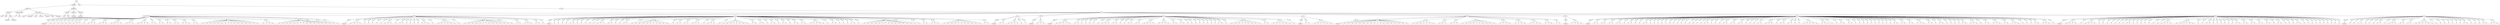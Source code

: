 digraph Tree {
	"t0" [label = "TEI"];
	"t1" [label = "teiHeader"];
	"t2" [label = "fileDesc"];
	"t3" [label = "titleStmt"];
	"t4" [label = "title"];
	"t5" [label = "title"];
	"t6" [label = "author"];
	"t7" [label = "surname"];
	"t8" [label = "forename"];
	"t9" [label = "publicationStmt"];
	"t10" [label = "p"];
	"t11" [label = "idno"];
	"t12" [label = "sourceDesc"];
	"t13" [label = "genre"];
	"t14" [label = "inspiration"];
	"t15" [label = "type"];
	"t16" [label = "structure"];
	"t17" [label = "periode"];
	"t18" [label = "taille"];
	"t19" [label = "permalien"];
	"t20" [label = "profileDesc"];
	"t21" [label = "creation"];
	"t22" [label = "date"];
	"t23" [label = "date"];
	"t24" [label = "langUsage"];
	"t25" [label = "language"];
	"t26" [label = "textClass"];
	"t27" [label = "keywords"];
	"t28" [label = "term"];
	"t29" [label = "text"];
	"t30" [label = "body"];
	"t31" [label = "div1"];
	"t32" [label = "head"];
	"t33" [label = "div2"];
	"t34" [label = "head"];
	"t35" [label = "listPerson"];
	"t36" [label = "sp"];
	"t37" [label = "l"];
	"t38" [label = "sp"];
	"t39" [label = "l"];
	"t40" [label = "sp"];
	"t41" [label = "l"];
	"t42" [label = "sp"];
	"t43" [label = "l"];
	"t44" [label = "sp"];
	"t45" [label = "l"];
	"t46" [label = "sp"];
	"t47" [label = "l"];
	"t48" [label = "sp"];
	"t49" [label = "l"];
	"t50" [label = "l"];
	"t51" [label = "l"];
	"t52" [label = "sp"];
	"t53" [label = "l"];
	"t54" [label = "sp"];
	"t55" [label = "l"];
	"t56" [label = "l"];
	"t57" [label = "l"];
	"t58" [label = "sp"];
	"t59" [label = "l"];
	"t60" [label = "l"];
	"t61" [label = "l"];
	"t62" [label = "sp"];
	"t63" [label = "l"];
	"t64" [label = "l"];
	"t65" [label = "l"];
	"t66" [label = "l"];
	"t67" [label = "sp"];
	"t68" [label = "l"];
	"t69" [label = "l"];
	"t70" [label = "l"];
	"t71" [label = "sp"];
	"t72" [label = "l"];
	"t73" [label = "l"];
	"t74" [label = "l"];
	"t75" [label = "l"];
	"t76" [label = "sp"];
	"t77" [label = "l"];
	"t78" [label = "l"];
	"t79" [label = "sp"];
	"t80" [label = "l"];
	"t81" [label = "l"];
	"t82" [label = "sp"];
	"t83" [label = "l"];
	"t84" [label = "l"];
	"t85" [label = "sp"];
	"t86" [label = "l"];
	"t87" [label = "l"];
	"t88" [label = "sp"];
	"t89" [label = "l"];
	"t90" [label = "l"];
	"t91" [label = "l"];
	"t92" [label = "sp"];
	"t93" [label = "l"];
	"t94" [label = "l"];
	"t95" [label = "sp"];
	"t96" [label = "l"];
	"t97" [label = "l"];
	"t98" [label = "l"];
	"t99" [label = "l"];
	"t100" [label = "l"];
	"t101" [label = "l"];
	"t102" [label = "l"];
	"t103" [label = "l"];
	"t104" [label = "l"];
	"t105" [label = "l"];
	"t106" [label = "l"];
	"t107" [label = "l"];
	"t108" [label = "l"];
	"t109" [label = "l"];
	"t110" [label = "l"];
	"t111" [label = "l"];
	"t112" [label = "sp"];
	"t113" [label = "l"];
	"t114" [label = "l"];
	"t115" [label = "l"];
	"t116" [label = "l"];
	"t117" [label = "sp"];
	"t118" [label = "l"];
	"t119" [label = "l"];
	"t120" [label = "l"];
	"t121" [label = "l"];
	"t122" [label = "l"];
	"t123" [label = "l"];
	"t124" [label = "l"];
	"t125" [label = "l"];
	"t126" [label = "l"];
	"t127" [label = "l"];
	"t128" [label = "l"];
	"t129" [label = "l"];
	"t130" [label = "l"];
	"t131" [label = "l"];
	"t132" [label = "sp"];
	"t133" [label = "l"];
	"t134" [label = "sp"];
	"t135" [label = "l"];
	"t136" [label = "sp"];
	"t137" [label = "l"];
	"t138" [label = "div2"];
	"t139" [label = "head"];
	"t140" [label = "listPerson"];
	"t141" [label = "sp"];
	"t142" [label = "l"];
	"t143" [label = "l"];
	"t144" [label = "l"];
	"t145" [label = "l"];
	"t146" [label = "sp"];
	"t147" [label = "l"];
	"t148" [label = "sp"];
	"t149" [label = "l"];
	"t150" [label = "sp"];
	"t151" [label = "l"];
	"t152" [label = "sp"];
	"t153" [label = "l"];
	"t154" [label = "sp"];
	"t155" [label = "l"];
	"t156" [label = "sp"];
	"t157" [label = "l"];
	"t158" [label = "l"];
	"t159" [label = "l"];
	"t160" [label = "sp"];
	"t161" [label = "l"];
	"t162" [label = "sp"];
	"t163" [label = "l"];
	"t164" [label = "l"];
	"t165" [label = "sp"];
	"t166" [label = "l"];
	"t167" [label = "sp"];
	"t168" [label = "l"];
	"t169" [label = "sp"];
	"t170" [label = "l"];
	"t171" [label = "sp"];
	"t172" [label = "l"];
	"t173" [label = "sp"];
	"t174" [label = "l"];
	"t175" [label = "l"];
	"t176" [label = "l"];
	"t177" [label = "sp"];
	"t178" [label = "l"];
	"t179" [label = "sp"];
	"t180" [label = "l"];
	"t181" [label = "l"];
	"t182" [label = "l"];
	"t183" [label = "l"];
	"t184" [label = "l"];
	"t185" [label = "l"];
	"t186" [label = "sp"];
	"t187" [label = "l"];
	"t188" [label = "sp"];
	"t189" [label = "l"];
	"t190" [label = "l"];
	"t191" [label = "l"];
	"t192" [label = "l"];
	"t193" [label = "l"];
	"t194" [label = "l"];
	"t195" [label = "l"];
	"t196" [label = "l"];
	"t197" [label = "l"];
	"t198" [label = "l"];
	"t199" [label = "l"];
	"t200" [label = "l"];
	"t201" [label = "l"];
	"t202" [label = "sp"];
	"t203" [label = "l"];
	"t204" [label = "sp"];
	"t205" [label = "l"];
	"t206" [label = "l"];
	"t207" [label = "sp"];
	"t208" [label = "l"];
	"t209" [label = "l"];
	"t210" [label = "l"];
	"t211" [label = "sp"];
	"t212" [label = "l"];
	"t213" [label = "l"];
	"t214" [label = "sp"];
	"t215" [label = "l"];
	"t216" [label = "div2"];
	"t217" [label = "head"];
	"t218" [label = "listPerson"];
	"t219" [label = "sp"];
	"t220" [label = "l"];
	"t221" [label = "sp"];
	"t222" [label = "l"];
	"t223" [label = "sp"];
	"t224" [label = "l"];
	"t225" [label = "sp"];
	"t226" [label = "l"];
	"t227" [label = "sp"];
	"t228" [label = "l"];
	"t229" [label = "l"];
	"t230" [label = "sp"];
	"t231" [label = "l"];
	"t232" [label = "sp"];
	"t233" [label = "l"];
	"t234" [label = "sp"];
	"t235" [label = "l"];
	"t236" [label = "sp"];
	"t237" [label = "l"];
	"t238" [label = "sp"];
	"t239" [label = "l"];
	"t240" [label = "sp"];
	"t241" [label = "l"];
	"t242" [label = "l"];
	"t243" [label = "l"];
	"t244" [label = "sp"];
	"t245" [label = "l"];
	"t246" [label = "l"];
	"t247" [label = "sp"];
	"t248" [label = "l"];
	"t249" [label = "sp"];
	"t250" [label = "l"];
	"t251" [label = "sp"];
	"t252" [label = "l"];
	"t253" [label = "l"];
	"t254" [label = "sp"];
	"t255" [label = "l"];
	"t256" [label = "sp"];
	"t257" [label = "l"];
	"t258" [label = "l"];
	"t259" [label = "l"];
	"t260" [label = "l"];
	"t261" [label = "l"];
	"t262" [label = "l"];
	"t263" [label = "l"];
	"t264" [label = "l"];
	"t265" [label = "l"];
	"t266" [label = "l"];
	"t267" [label = "sp"];
	"t268" [label = "l"];
	"t269" [label = "sp"];
	"t270" [label = "l"];
	"t271" [label = "l"];
	"t272" [label = "sp"];
	"t273" [label = "l"];
	"t274" [label = "l"];
	"t275" [label = "sp"];
	"t276" [label = "l"];
	"t277" [label = "l"];
	"t278" [label = "l"];
	"t279" [label = "sp"];
	"t280" [label = "l"];
	"t281" [label = "sp"];
	"t282" [label = "l"];
	"t283" [label = "l"];
	"t284" [label = "l"];
	"t285" [label = "sp"];
	"t286" [label = "l"];
	"t287" [label = "sp"];
	"t288" [label = "l"];
	"t289" [label = "l"];
	"t290" [label = "l"];
	"t291" [label = "l"];
	"t292" [label = "l"];
	"t293" [label = "l"];
	"t294" [label = "l"];
	"t295" [label = "l"];
	"t296" [label = "sp"];
	"t297" [label = "l"];
	"t298" [label = "l"];
	"t299" [label = "sp"];
	"t300" [label = "l"];
	"t301" [label = "l"];
	"t302" [label = "sp"];
	"t303" [label = "l"];
	"t304" [label = "sp"];
	"t305" [label = "l"];
	"t306" [label = "l"];
	"t307" [label = "sp"];
	"t308" [label = "l"];
	"t309" [label = "sp"];
	"t310" [label = "l"];
	"t311" [label = "l"];
	"t312" [label = "sp"];
	"t313" [label = "l"];
	"t314" [label = "sp"];
	"t315" [label = "l"];
	"t316" [label = "l"];
	"t317" [label = "sp"];
	"t318" [label = "l"];
	"t319" [label = "l"];
	"t320" [label = "sp"];
	"t321" [label = "l"];
	"t322" [label = "l"];
	"t323" [label = "l"];
	"t324" [label = "l"];
	"t325" [label = "l"];
	"t326" [label = "sp"];
	"t327" [label = "l"];
	"t328" [label = "sp"];
	"t329" [label = "l"];
	"t330" [label = "l"];
	"t331" [label = "sp"];
	"t332" [label = "l"];
	"t333" [label = "sp"];
	"t334" [label = "l"];
	"t335" [label = "sp"];
	"t336" [label = "l"];
	"t337" [label = "sp"];
	"t338" [label = "l"];
	"t339" [label = "l"];
	"t340" [label = "sp"];
	"t341" [label = "l"];
	"t342" [label = "sp"];
	"t343" [label = "l"];
	"t344" [label = "l"];
	"t345" [label = "l"];
	"t346" [label = "l"];
	"t347" [label = "l"];
	"t348" [label = "l"];
	"t349" [label = "l"];
	"t350" [label = "l"];
	"t351" [label = "l"];
	"t352" [label = "l"];
	"t353" [label = "l"];
	"t354" [label = "l"];
	"t355" [label = "l"];
	"t356" [label = "l"];
	"t357" [label = "sp"];
	"t358" [label = "l"];
	"t359" [label = "sp"];
	"t360" [label = "l"];
	"t361" [label = "sp"];
	"t362" [label = "l"];
	"t363" [label = "l"];
	"t364" [label = "sp"];
	"t365" [label = "l"];
	"t366" [label = "l"];
	"t367" [label = "l"];
	"t368" [label = "sp"];
	"t369" [label = "l"];
	"t370" [label = "l"];
	"t371" [label = "l"];
	"t372" [label = "l"];
	"t373" [label = "l"];
	"t374" [label = "l"];
	"t375" [label = "l"];
	"t376" [label = "l"];
	"t377" [label = "l"];
	"t378" [label = "l"];
	"t379" [label = "l"];
	"t380" [label = "sp"];
	"t381" [label = "l"];
	"t382" [label = "l"];
	"t383" [label = "div2"];
	"t384" [label = "head"];
	"t385" [label = "listPerson"];
	"t386" [label = "sp"];
	"t387" [label = "l"];
	"t388" [label = "l"];
	"t389" [label = "sp"];
	"t390" [label = "l"];
	"t391" [label = "l"];
	"t392" [label = "l"];
	"t393" [label = "l"];
	"t394" [label = "sp"];
	"t395" [label = "l"];
	"t396" [label = "sp"];
	"t397" [label = "l"];
	"t398" [label = "div2"];
	"t399" [label = "head"];
	"t400" [label = "listPerson"];
	"t401" [label = "sp"];
	"t402" [label = "l"];
	"t403" [label = "l"];
	"t404" [label = "l"];
	"t405" [label = "div2"];
	"t406" [label = "head"];
	"t407" [label = "listPerson"];
	"t408" [label = "sp"];
	"t409" [label = "l"];
	"t410" [label = "l"];
	"t411" [label = "l"];
	"t412" [label = "l"];
	"t413" [label = "l"];
	"t414" [label = "sp"];
	"t415" [label = "l"];
	"t416" [label = "l"];
	"t417" [label = "sp"];
	"t418" [label = "l"];
	"t419" [label = "sp"];
	"t420" [label = "l"];
	"t421" [label = "sp"];
	"t422" [label = "l"];
	"t423" [label = "sp"];
	"t424" [label = "l"];
	"t425" [label = "sp"];
	"t426" [label = "l"];
	"t427" [label = "sp"];
	"t428" [label = "l"];
	"t429" [label = "l"];
	"t430" [label = "l"];
	"t431" [label = "sp"];
	"t432" [label = "l"];
	"t433" [label = "l"];
	"t434" [label = "sp"];
	"t435" [label = "l"];
	"t436" [label = "sp"];
	"t437" [label = "l"];
	"t438" [label = "sp"];
	"t439" [label = "l"];
	"t440" [label = "l"];
	"t441" [label = "sp"];
	"t442" [label = "l"];
	"t443" [label = "l"];
	"t444" [label = "sp"];
	"t445" [label = "l"];
	"t446" [label = "l"];
	"t447" [label = "l"];
	"t448" [label = "l"];
	"t449" [label = "sp"];
	"t450" [label = "l"];
	"t451" [label = "l"];
	"t452" [label = "l"];
	"t453" [label = "l"];
	"t454" [label = "sp"];
	"t455" [label = "l"];
	"t456" [label = "l"];
	"t457" [label = "sp"];
	"t458" [label = "l"];
	"t459" [label = "l"];
	"t460" [label = "sp"];
	"t461" [label = "l"];
	"t462" [label = "sp"];
	"t463" [label = "l"];
	"t464" [label = "sp"];
	"t465" [label = "l"];
	"t466" [label = "sp"];
	"t467" [label = "l"];
	"t468" [label = "sp"];
	"t469" [label = "l"];
	"t470" [label = "sp"];
	"t471" [label = "l"];
	"t472" [label = "sp"];
	"t473" [label = "l"];
	"t474" [label = "sp"];
	"t475" [label = "l"];
	"t476" [label = "sp"];
	"t477" [label = "l"];
	"t478" [label = "l"];
	"t479" [label = "sp"];
	"t480" [label = "l"];
	"t481" [label = "sp"];
	"t482" [label = "l"];
	"t483" [label = "l"];
	"t484" [label = "l"];
	"t485" [label = "l"];
	"t486" [label = "l"];
	"t487" [label = "l"];
	"t488" [label = "l"];
	"t489" [label = "l"];
	"t490" [label = "l"];
	"t491" [label = "sp"];
	"t492" [label = "l"];
	"t493" [label = "l"];
	"t494" [label = "sp"];
	"t495" [label = "l"];
	"t496" [label = "l"];
	"t497" [label = "l"];
	"t498" [label = "l"];
	"t499" [label = "l"];
	"t500" [label = "l"];
	"t501" [label = "sp"];
	"t502" [label = "l"];
	"t503" [label = "div2"];
	"t504" [label = "head"];
	"t505" [label = "listPerson"];
	"t506" [label = "sp"];
	"t507" [label = "l"];
	"t508" [label = "l"];
	"t509" [label = "sp"];
	"t510" [label = "l"];
	"t511" [label = "l"];
	"t512" [label = "l"];
	"t513" [label = "l"];
	"t514" [label = "l"];
	"t515" [label = "l"];
	"t516" [label = "div2"];
	"t517" [label = "head"];
	"t518" [label = "listPerson"];
	"t519" [label = "sp"];
	"t520" [label = "l"];
	"t521" [label = "l"];
	"t522" [label = "l"];
	"t523" [label = "l"];
	"t524" [label = "l"];
	"t525" [label = "l"];
	"t526" [label = "l"];
	"t527" [label = "l"];
	"t528" [label = "l"];
	"t529" [label = "l"];
	"t530" [label = "l"];
	"t531" [label = "l"];
	"t532" [label = "l"];
	"t533" [label = "l"];
	"t534" [label = "l"];
	"t535" [label = "l"];
	"t536" [label = "l"];
	"t537" [label = "l"];
	"t538" [label = "sp"];
	"t539" [label = "l"];
	"t540" [label = "l"];
	"t541" [label = "l"];
	"t542" [label = "l"];
	"t543" [label = "l"];
	"t544" [label = "l"];
	"t545" [label = "l"];
	"t546" [label = "sp"];
	"t547" [label = "l"];
	"t548" [label = "l"];
	"t549" [label = "l"];
	"t550" [label = "sp"];
	"t551" [label = "l"];
	"t552" [label = "l"];
	"t553" [label = "l"];
	"t554" [label = "sp"];
	"t555" [label = "l"];
	"t556" [label = "l"];
	"t557" [label = "l"];
	"t558" [label = "l"];
	"t559" [label = "l"];
	"t560" [label = "l"];
	"t561" [label = "l"];
	"t562" [label = "l"];
	"t563" [label = "l"];
	"t564" [label = "l"];
	"t565" [label = "sp"];
	"t566" [label = "l"];
	"t567" [label = "l"];
	"t568" [label = "l"];
	"t569" [label = "l"];
	"t570" [label = "sp"];
	"t571" [label = "l"];
	"t572" [label = "l"];
	"t573" [label = "l"];
	"t574" [label = "l"];
	"t575" [label = "sp"];
	"t576" [label = "l"];
	"t577" [label = "l"];
	"t578" [label = "l"];
	"t579" [label = "l"];
	"t580" [label = "sp"];
	"t581" [label = "l"];
	"t582" [label = "l"];
	"t583" [label = "l"];
	"t584" [label = "sp"];
	"t585" [label = "l"];
	"t586" [label = "l"];
	"t587" [label = "div2"];
	"t588" [label = "head"];
	"t589" [label = "listPerson"];
	"t590" [label = "sp"];
	"t591" [label = "l"];
	"t592" [label = "l"];
	"t593" [label = "l"];
	"t594" [label = "l"];
	"t595" [label = "div2"];
	"t596" [label = "head"];
	"t597" [label = "listPerson"];
	"t598" [label = "sp"];
	"t599" [label = "l"];
	"t600" [label = "l"];
	"t601" [label = "sp"];
	"t602" [label = "l"];
	"t603" [label = "l"];
	"t604" [label = "sp"];
	"t605" [label = "l"];
	"t606" [label = "l"];
	"t607" [label = "sp"];
	"t608" [label = "l"];
	"t609" [label = "l"];
	"t610" [label = "sp"];
	"t611" [label = "l"];
	"t612" [label = "sp"];
	"t613" [label = "l"];
	"t614" [label = "l"];
	"t615" [label = "sp"];
	"t616" [label = "l"];
	"t617" [label = "sp"];
	"t618" [label = "l"];
	"t619" [label = "sp"];
	"t620" [label = "l"];
	"t621" [label = "l"];
	"t622" [label = "sp"];
	"t623" [label = "l"];
	"t624" [label = "sp"];
	"t625" [label = "l"];
	"t626" [label = "sp"];
	"t627" [label = "l"];
	"t628" [label = "sp"];
	"t629" [label = "l"];
	"t630" [label = "sp"];
	"t631" [label = "l"];
	"t632" [label = "sp"];
	"t633" [label = "l"];
	"t634" [label = "sp"];
	"t635" [label = "l"];
	"t636" [label = "sp"];
	"t637" [label = "l"];
	"t638" [label = "sp"];
	"t639" [label = "l"];
	"t640" [label = "sp"];
	"t641" [label = "l"];
	"t642" [label = "sp"];
	"t643" [label = "l"];
	"t644" [label = "sp"];
	"t645" [label = "l"];
	"t646" [label = "sp"];
	"t647" [label = "l"];
	"t648" [label = "sp"];
	"t649" [label = "l"];
	"t650" [label = "sp"];
	"t651" [label = "l"];
	"t652" [label = "l"];
	"t653" [label = "sp"];
	"t654" [label = "l"];
	"t655" [label = "sp"];
	"t656" [label = "l"];
	"t657" [label = "sp"];
	"t658" [label = "l"];
	"t659" [label = "sp"];
	"t660" [label = "l"];
	"t661" [label = "l"];
	"t662" [label = "sp"];
	"t663" [label = "l"];
	"t664" [label = "l"];
	"t665" [label = "sp"];
	"t666" [label = "l"];
	"t667" [label = "l"];
	"t668" [label = "sp"];
	"t669" [label = "l"];
	"t670" [label = "sp"];
	"t671" [label = "l"];
	"t672" [label = "sp"];
	"t673" [label = "l"];
	"t674" [label = "sp"];
	"t675" [label = "l"];
	"t676" [label = "l"];
	"t677" [label = "sp"];
	"t678" [label = "l"];
	"t679" [label = "l"];
	"t680" [label = "l"];
	"t681" [label = "sp"];
	"t682" [label = "l"];
	"t683" [label = "sp"];
	"t684" [label = "l"];
	"t685" [label = "l"];
	"t686" [label = "sp"];
	"t687" [label = "l"];
	"t688" [label = "l"];
	"t689" [label = "sp"];
	"t690" [label = "l"];
	"t691" [label = "sp"];
	"t692" [label = "l"];
	"t693" [label = "sp"];
	"t694" [label = "l"];
	"t695" [label = "l"];
	"t696" [label = "l"];
	"t697" [label = "l"];
	"t698" [label = "l"];
	"t699" [label = "sp"];
	"t700" [label = "l"];
	"t701" [label = "l"];
	"t702" [label = "l"];
	"t703" [label = "sp"];
	"t704" [label = "l"];
	"t705" [label = "sp"];
	"t706" [label = "l"];
	"t707" [label = "sp"];
	"t708" [label = "l"];
	"t709" [label = "l"];
	"t710" [label = "sp"];
	"t711" [label = "l"];
	"t712" [label = "l"];
	"t713" [label = "sp"];
	"t714" [label = "l"];
	"t715" [label = "sp"];
	"t716" [label = "l"];
	"t717" [label = "sp"];
	"t718" [label = "l"];
	"t719" [label = "sp"];
	"t720" [label = "l"];
	"t721" [label = "sp"];
	"t722" [label = "l"];
	"t723" [label = "sp"];
	"t724" [label = "l"];
	"t725" [label = "sp"];
	"t726" [label = "l"];
	"t727" [label = "sp"];
	"t728" [label = "l"];
	"t729" [label = "sp"];
	"t730" [label = "l"];
	"t731" [label = "sp"];
	"t732" [label = "l"];
	"t733" [label = "sp"];
	"t734" [label = "l"];
	"t735" [label = "l"];
	"t736" [label = "sp"];
	"t737" [label = "l"];
	"t738" [label = "l"];
	"t739" [label = "sp"];
	"t740" [label = "l"];
	"t741" [label = "l"];
	"t742" [label = "sp"];
	"t743" [label = "l"];
	"t744" [label = "l"];
	"t745" [label = "l"];
	"t746" [label = "sp"];
	"t747" [label = "l"];
	"t748" [label = "l"];
	"t749" [label = "sp"];
	"t750" [label = "l"];
	"t751" [label = "sp"];
	"t752" [label = "l"];
	"t753" [label = "l"];
	"t754" [label = "sp"];
	"t755" [label = "l"];
	"t756" [label = "sp"];
	"t757" [label = "l"];
	"t758" [label = "sp"];
	"t759" [label = "l"];
	"t760" [label = "sp"];
	"t761" [label = "l"];
	"t762" [label = "sp"];
	"t763" [label = "l"];
	"t764" [label = "l"];
	"t765" [label = "sp"];
	"t766" [label = "l"];
	"t767" [label = "l"];
	"t768" [label = "l"];
	"t769" [label = "sp"];
	"t770" [label = "l"];
	"t771" [label = "sp"];
	"t772" [label = "l"];
	"t773" [label = "l"];
	"t774" [label = "sp"];
	"t775" [label = "l"];
	"t776" [label = "l"];
	"t777" [label = "l"];
	"t778" [label = "sp"];
	"t779" [label = "l"];
	"t780" [label = "l"];
	"t781" [label = "sp"];
	"t782" [label = "l"];
	"t783" [label = "l"];
	"t784" [label = "l"];
	"t785" [label = "sp"];
	"t786" [label = "l"];
	"t787" [label = "sp"];
	"t788" [label = "l"];
	"t789" [label = "sp"];
	"t790" [label = "l"];
	"t791" [label = "sp"];
	"t792" [label = "l"];
	"t793" [label = "l"];
	"t794" [label = "sp"];
	"t795" [label = "l"];
	"t796" [label = "l"];
	"t797" [label = "l"];
	"t798" [label = "sp"];
	"t799" [label = "l"];
	"t800" [label = "div2"];
	"t801" [label = "head"];
	"t802" [label = "listPerson"];
	"t803" [label = "sp"];
	"t804" [label = "l"];
	"t805" [label = "l"];
	"t806" [label = "l"];
	"t807" [label = "l"];
	"t808" [label = "sp"];
	"t809" [label = "l"];
	"t810" [label = "sp"];
	"t811" [label = "l"];
	"t812" [label = "l"];
	"t813" [label = "l"];
	"t814" [label = "l"];
	"t815" [label = "sp"];
	"t816" [label = "l"];
	"t817" [label = "sp"];
	"t818" [label = "l"];
	"t819" [label = "sp"];
	"t820" [label = "l"];
	"t821" [label = "sp"];
	"t822" [label = "l"];
	"t823" [label = "sp"];
	"t824" [label = "l"];
	"t825" [label = "sp"];
	"t826" [label = "l"];
	"t827" [label = "sp"];
	"t828" [label = "l"];
	"t829" [label = "sp"];
	"t830" [label = "l"];
	"t831" [label = "l"];
	"t832" [label = "sp"];
	"t833" [label = "l"];
	"t834" [label = "sp"];
	"t835" [label = "l"];
	"t836" [label = "sp"];
	"t837" [label = "l"];
	"t838" [label = "sp"];
	"t839" [label = "l"];
	"t840" [label = "sp"];
	"t841" [label = "l"];
	"t842" [label = "sp"];
	"t843" [label = "l"];
	"t844" [label = "sp"];
	"t845" [label = "l"];
	"t846" [label = "sp"];
	"t847" [label = "l"];
	"t848" [label = "l"];
	"t849" [label = "l"];
	"t850" [label = "l"];
	"t851" [label = "sp"];
	"t852" [label = "l"];
	"t853" [label = "l"];
	"t854" [label = "l"];
	"t855" [label = "l"];
	"t856" [label = "l"];
	"t857" [label = "l"];
	"t858" [label = "sp"];
	"t859" [label = "l"];
	"t860" [label = "sp"];
	"t861" [label = "l"];
	"t862" [label = "sp"];
	"t863" [label = "l"];
	"t864" [label = "l"];
	"t865" [label = "sp"];
	"t866" [label = "l"];
	"t867" [label = "sp"];
	"t868" [label = "l"];
	"t869" [label = "sp"];
	"t870" [label = "l"];
	"t871" [label = "sp"];
	"t872" [label = "l"];
	"t873" [label = "sp"];
	"t874" [label = "l"];
	"t875" [label = "sp"];
	"t876" [label = "l"];
	"t877" [label = "sp"];
	"t878" [label = "l"];
	"t879" [label = "l"];
	"t880" [label = "sp"];
	"t881" [label = "l"];
	"t882" [label = "l"];
	"t883" [label = "sp"];
	"t884" [label = "l"];
	"t885" [label = "l"];
	"t886" [label = "sp"];
	"t887" [label = "l"];
	"t888" [label = "l"];
	"t889" [label = "sp"];
	"t890" [label = "l"];
	"t891" [label = "l"];
	"t892" [label = "sp"];
	"t893" [label = "l"];
	"t894" [label = "sp"];
	"t895" [label = "l"];
	"t896" [label = "l"];
	"t897" [label = "sp"];
	"t898" [label = "l"];
	"t899" [label = "sp"];
	"t900" [label = "l"];
	"t901" [label = "sp"];
	"t902" [label = "l"];
	"t903" [label = "sp"];
	"t904" [label = "l"];
	"t905" [label = "l"];
	"t906" [label = "sp"];
	"t907" [label = "l"];
	"t908" [label = "sp"];
	"t909" [label = "l"];
	"t910" [label = "sp"];
	"t911" [label = "l"];
	"t912" [label = "sp"];
	"t913" [label = "l"];
	"t914" [label = "sp"];
	"t915" [label = "l"];
	"t916" [label = "sp"];
	"t917" [label = "l"];
	"t918" [label = "sp"];
	"t919" [label = "l"];
	"t920" [label = "sp"];
	"t921" [label = "l"];
	"t922" [label = "sp"];
	"t923" [label = "l"];
	"t924" [label = "sp"];
	"t925" [label = "l"];
	"t926" [label = "div2"];
	"t927" [label = "head"];
	"t928" [label = "listPerson"];
	"t929" [label = "sp"];
	"t930" [label = "l"];
	"t931" [label = "sp"];
	"t932" [label = "l"];
	"t933" [label = "sp"];
	"t934" [label = "l"];
	"t935" [label = "l"];
	"t936" [label = "sp"];
	"t937" [label = "l"];
	"t938" [label = "sp"];
	"t939" [label = "l"];
	"t940" [label = "sp"];
	"t941" [label = "l"];
	"t942" [label = "sp"];
	"t943" [label = "l"];
	"t944" [label = "l"];
	"t945" [label = "sp"];
	"t946" [label = "l"];
	"t947" [label = "sp"];
	"t948" [label = "l"];
	"t949" [label = "l"];
	"t950" [label = "l"];
	"t951" [label = "sp"];
	"t952" [label = "l"];
	"t953" [label = "l"];
	"t954" [label = "sp"];
	"t955" [label = "l"];
	"t956" [label = "l"];
	"t957" [label = "sp"];
	"t958" [label = "l"];
	"t959" [label = "l"];
	"t960" [label = "l"];
	"t961" [label = "l"];
	"t962" [label = "l"];
	"t963" [label = "l"];
	"t964" [label = "sp"];
	"t965" [label = "l"];
	"t966" [label = "sp"];
	"t967" [label = "l"];
	"t968" [label = "sp"];
	"t969" [label = "l"];
	"t970" [label = "sp"];
	"t971" [label = "l"];
	"t972" [label = "sp"];
	"t973" [label = "l"];
	"t974" [label = "sp"];
	"t975" [label = "l"];
	"t976" [label = "sp"];
	"t977" [label = "l"];
	"t978" [label = "sp"];
	"t979" [label = "l"];
	"t980" [label = "l"];
	"t981" [label = "sp"];
	"t982" [label = "l"];
	"t983" [label = "sp"];
	"t984" [label = "l"];
	"t985" [label = "sp"];
	"t986" [label = "l"];
	"t987" [label = "sp"];
	"t988" [label = "l"];
	"t989" [label = "l"];
	"t990" [label = "sp"];
	"t991" [label = "l"];
	"t992" [label = "l"];
	"t993" [label = "l"];
	"t0" -> "t1";
	"t1" -> "t2";
	"t2" -> "t3";
	"t3" -> "t4";
	"t3" -> "t5";
	"t3" -> "t6";
	"t6" -> "t7";
	"t6" -> "t8";
	"t2" -> "t9";
	"t9" -> "t10";
	"t9" -> "t11";
	"t2" -> "t12";
	"t12" -> "t13";
	"t12" -> "t14";
	"t12" -> "t15";
	"t12" -> "t16";
	"t12" -> "t17";
	"t12" -> "t18";
	"t12" -> "t19";
	"t1" -> "t20";
	"t20" -> "t21";
	"t21" -> "t22";
	"t21" -> "t23";
	"t20" -> "t24";
	"t24" -> "t25";
	"t20" -> "t26";
	"t26" -> "t27";
	"t27" -> "t28";
	"t0" -> "t29";
	"t29" -> "t30";
	"t30" -> "t31";
	"t31" -> "t32";
	"t31" -> "t33";
	"t33" -> "t34";
	"t34" -> "t35";
	"t33" -> "t36";
	"t36" -> "t37";
	"t33" -> "t38";
	"t38" -> "t39";
	"t33" -> "t40";
	"t40" -> "t41";
	"t33" -> "t42";
	"t42" -> "t43";
	"t33" -> "t44";
	"t44" -> "t45";
	"t33" -> "t46";
	"t46" -> "t47";
	"t33" -> "t48";
	"t48" -> "t49";
	"t48" -> "t50";
	"t48" -> "t51";
	"t33" -> "t52";
	"t52" -> "t53";
	"t33" -> "t54";
	"t54" -> "t55";
	"t54" -> "t56";
	"t54" -> "t57";
	"t33" -> "t58";
	"t58" -> "t59";
	"t58" -> "t60";
	"t58" -> "t61";
	"t33" -> "t62";
	"t62" -> "t63";
	"t62" -> "t64";
	"t62" -> "t65";
	"t62" -> "t66";
	"t33" -> "t67";
	"t67" -> "t68";
	"t67" -> "t69";
	"t67" -> "t70";
	"t33" -> "t71";
	"t71" -> "t72";
	"t71" -> "t73";
	"t71" -> "t74";
	"t71" -> "t75";
	"t33" -> "t76";
	"t76" -> "t77";
	"t76" -> "t78";
	"t33" -> "t79";
	"t79" -> "t80";
	"t79" -> "t81";
	"t33" -> "t82";
	"t82" -> "t83";
	"t82" -> "t84";
	"t33" -> "t85";
	"t85" -> "t86";
	"t85" -> "t87";
	"t33" -> "t88";
	"t88" -> "t89";
	"t88" -> "t90";
	"t88" -> "t91";
	"t33" -> "t92";
	"t92" -> "t93";
	"t92" -> "t94";
	"t33" -> "t95";
	"t95" -> "t96";
	"t95" -> "t97";
	"t95" -> "t98";
	"t95" -> "t99";
	"t95" -> "t100";
	"t95" -> "t101";
	"t95" -> "t102";
	"t95" -> "t103";
	"t95" -> "t104";
	"t95" -> "t105";
	"t95" -> "t106";
	"t95" -> "t107";
	"t95" -> "t108";
	"t95" -> "t109";
	"t95" -> "t110";
	"t95" -> "t111";
	"t33" -> "t112";
	"t112" -> "t113";
	"t112" -> "t114";
	"t112" -> "t115";
	"t112" -> "t116";
	"t33" -> "t117";
	"t117" -> "t118";
	"t117" -> "t119";
	"t117" -> "t120";
	"t117" -> "t121";
	"t117" -> "t122";
	"t117" -> "t123";
	"t117" -> "t124";
	"t117" -> "t125";
	"t117" -> "t126";
	"t117" -> "t127";
	"t117" -> "t128";
	"t117" -> "t129";
	"t117" -> "t130";
	"t117" -> "t131";
	"t33" -> "t132";
	"t132" -> "t133";
	"t33" -> "t134";
	"t134" -> "t135";
	"t33" -> "t136";
	"t136" -> "t137";
	"t31" -> "t138";
	"t138" -> "t139";
	"t139" -> "t140";
	"t138" -> "t141";
	"t141" -> "t142";
	"t141" -> "t143";
	"t141" -> "t144";
	"t141" -> "t145";
	"t138" -> "t146";
	"t146" -> "t147";
	"t138" -> "t148";
	"t148" -> "t149";
	"t138" -> "t150";
	"t150" -> "t151";
	"t138" -> "t152";
	"t152" -> "t153";
	"t138" -> "t154";
	"t154" -> "t155";
	"t138" -> "t156";
	"t156" -> "t157";
	"t156" -> "t158";
	"t156" -> "t159";
	"t138" -> "t160";
	"t160" -> "t161";
	"t138" -> "t162";
	"t162" -> "t163";
	"t162" -> "t164";
	"t138" -> "t165";
	"t165" -> "t166";
	"t138" -> "t167";
	"t167" -> "t168";
	"t138" -> "t169";
	"t169" -> "t170";
	"t138" -> "t171";
	"t171" -> "t172";
	"t138" -> "t173";
	"t173" -> "t174";
	"t173" -> "t175";
	"t173" -> "t176";
	"t138" -> "t177";
	"t177" -> "t178";
	"t138" -> "t179";
	"t179" -> "t180";
	"t179" -> "t181";
	"t179" -> "t182";
	"t179" -> "t183";
	"t179" -> "t184";
	"t179" -> "t185";
	"t138" -> "t186";
	"t186" -> "t187";
	"t138" -> "t188";
	"t188" -> "t189";
	"t188" -> "t190";
	"t188" -> "t191";
	"t188" -> "t192";
	"t188" -> "t193";
	"t188" -> "t194";
	"t188" -> "t195";
	"t188" -> "t196";
	"t188" -> "t197";
	"t188" -> "t198";
	"t188" -> "t199";
	"t188" -> "t200";
	"t188" -> "t201";
	"t138" -> "t202";
	"t202" -> "t203";
	"t138" -> "t204";
	"t204" -> "t205";
	"t204" -> "t206";
	"t138" -> "t207";
	"t207" -> "t208";
	"t207" -> "t209";
	"t207" -> "t210";
	"t138" -> "t211";
	"t211" -> "t212";
	"t211" -> "t213";
	"t138" -> "t214";
	"t214" -> "t215";
	"t31" -> "t216";
	"t216" -> "t217";
	"t217" -> "t218";
	"t216" -> "t219";
	"t219" -> "t220";
	"t216" -> "t221";
	"t221" -> "t222";
	"t216" -> "t223";
	"t223" -> "t224";
	"t216" -> "t225";
	"t225" -> "t226";
	"t216" -> "t227";
	"t227" -> "t228";
	"t227" -> "t229";
	"t216" -> "t230";
	"t230" -> "t231";
	"t216" -> "t232";
	"t232" -> "t233";
	"t216" -> "t234";
	"t234" -> "t235";
	"t216" -> "t236";
	"t236" -> "t237";
	"t216" -> "t238";
	"t238" -> "t239";
	"t216" -> "t240";
	"t240" -> "t241";
	"t240" -> "t242";
	"t240" -> "t243";
	"t216" -> "t244";
	"t244" -> "t245";
	"t244" -> "t246";
	"t216" -> "t247";
	"t247" -> "t248";
	"t216" -> "t249";
	"t249" -> "t250";
	"t216" -> "t251";
	"t251" -> "t252";
	"t251" -> "t253";
	"t216" -> "t254";
	"t254" -> "t255";
	"t216" -> "t256";
	"t256" -> "t257";
	"t256" -> "t258";
	"t256" -> "t259";
	"t256" -> "t260";
	"t256" -> "t261";
	"t256" -> "t262";
	"t256" -> "t263";
	"t256" -> "t264";
	"t256" -> "t265";
	"t256" -> "t266";
	"t216" -> "t267";
	"t267" -> "t268";
	"t216" -> "t269";
	"t269" -> "t270";
	"t269" -> "t271";
	"t216" -> "t272";
	"t272" -> "t273";
	"t272" -> "t274";
	"t216" -> "t275";
	"t275" -> "t276";
	"t275" -> "t277";
	"t275" -> "t278";
	"t216" -> "t279";
	"t279" -> "t280";
	"t216" -> "t281";
	"t281" -> "t282";
	"t281" -> "t283";
	"t281" -> "t284";
	"t216" -> "t285";
	"t285" -> "t286";
	"t216" -> "t287";
	"t287" -> "t288";
	"t287" -> "t289";
	"t287" -> "t290";
	"t287" -> "t291";
	"t287" -> "t292";
	"t287" -> "t293";
	"t287" -> "t294";
	"t287" -> "t295";
	"t216" -> "t296";
	"t296" -> "t297";
	"t296" -> "t298";
	"t216" -> "t299";
	"t299" -> "t300";
	"t299" -> "t301";
	"t216" -> "t302";
	"t302" -> "t303";
	"t216" -> "t304";
	"t304" -> "t305";
	"t304" -> "t306";
	"t216" -> "t307";
	"t307" -> "t308";
	"t216" -> "t309";
	"t309" -> "t310";
	"t309" -> "t311";
	"t216" -> "t312";
	"t312" -> "t313";
	"t216" -> "t314";
	"t314" -> "t315";
	"t314" -> "t316";
	"t216" -> "t317";
	"t317" -> "t318";
	"t317" -> "t319";
	"t216" -> "t320";
	"t320" -> "t321";
	"t320" -> "t322";
	"t320" -> "t323";
	"t320" -> "t324";
	"t320" -> "t325";
	"t216" -> "t326";
	"t326" -> "t327";
	"t216" -> "t328";
	"t328" -> "t329";
	"t328" -> "t330";
	"t216" -> "t331";
	"t331" -> "t332";
	"t216" -> "t333";
	"t333" -> "t334";
	"t216" -> "t335";
	"t335" -> "t336";
	"t216" -> "t337";
	"t337" -> "t338";
	"t337" -> "t339";
	"t216" -> "t340";
	"t340" -> "t341";
	"t216" -> "t342";
	"t342" -> "t343";
	"t342" -> "t344";
	"t342" -> "t345";
	"t342" -> "t346";
	"t342" -> "t347";
	"t342" -> "t348";
	"t342" -> "t349";
	"t342" -> "t350";
	"t342" -> "t351";
	"t342" -> "t352";
	"t342" -> "t353";
	"t342" -> "t354";
	"t342" -> "t355";
	"t342" -> "t356";
	"t216" -> "t357";
	"t357" -> "t358";
	"t216" -> "t359";
	"t359" -> "t360";
	"t216" -> "t361";
	"t361" -> "t362";
	"t361" -> "t363";
	"t216" -> "t364";
	"t364" -> "t365";
	"t364" -> "t366";
	"t364" -> "t367";
	"t216" -> "t368";
	"t368" -> "t369";
	"t368" -> "t370";
	"t368" -> "t371";
	"t368" -> "t372";
	"t368" -> "t373";
	"t368" -> "t374";
	"t368" -> "t375";
	"t368" -> "t376";
	"t368" -> "t377";
	"t368" -> "t378";
	"t368" -> "t379";
	"t216" -> "t380";
	"t380" -> "t381";
	"t380" -> "t382";
	"t31" -> "t383";
	"t383" -> "t384";
	"t384" -> "t385";
	"t383" -> "t386";
	"t386" -> "t387";
	"t386" -> "t388";
	"t383" -> "t389";
	"t389" -> "t390";
	"t389" -> "t391";
	"t389" -> "t392";
	"t389" -> "t393";
	"t383" -> "t394";
	"t394" -> "t395";
	"t383" -> "t396";
	"t396" -> "t397";
	"t31" -> "t398";
	"t398" -> "t399";
	"t399" -> "t400";
	"t398" -> "t401";
	"t401" -> "t402";
	"t401" -> "t403";
	"t401" -> "t404";
	"t31" -> "t405";
	"t405" -> "t406";
	"t406" -> "t407";
	"t405" -> "t408";
	"t408" -> "t409";
	"t408" -> "t410";
	"t408" -> "t411";
	"t408" -> "t412";
	"t408" -> "t413";
	"t405" -> "t414";
	"t414" -> "t415";
	"t414" -> "t416";
	"t405" -> "t417";
	"t417" -> "t418";
	"t405" -> "t419";
	"t419" -> "t420";
	"t405" -> "t421";
	"t421" -> "t422";
	"t405" -> "t423";
	"t423" -> "t424";
	"t405" -> "t425";
	"t425" -> "t426";
	"t405" -> "t427";
	"t427" -> "t428";
	"t427" -> "t429";
	"t427" -> "t430";
	"t405" -> "t431";
	"t431" -> "t432";
	"t431" -> "t433";
	"t405" -> "t434";
	"t434" -> "t435";
	"t405" -> "t436";
	"t436" -> "t437";
	"t405" -> "t438";
	"t438" -> "t439";
	"t438" -> "t440";
	"t405" -> "t441";
	"t441" -> "t442";
	"t441" -> "t443";
	"t405" -> "t444";
	"t444" -> "t445";
	"t444" -> "t446";
	"t444" -> "t447";
	"t444" -> "t448";
	"t405" -> "t449";
	"t449" -> "t450";
	"t449" -> "t451";
	"t449" -> "t452";
	"t449" -> "t453";
	"t405" -> "t454";
	"t454" -> "t455";
	"t454" -> "t456";
	"t405" -> "t457";
	"t457" -> "t458";
	"t457" -> "t459";
	"t405" -> "t460";
	"t460" -> "t461";
	"t405" -> "t462";
	"t462" -> "t463";
	"t405" -> "t464";
	"t464" -> "t465";
	"t405" -> "t466";
	"t466" -> "t467";
	"t405" -> "t468";
	"t468" -> "t469";
	"t405" -> "t470";
	"t470" -> "t471";
	"t405" -> "t472";
	"t472" -> "t473";
	"t405" -> "t474";
	"t474" -> "t475";
	"t405" -> "t476";
	"t476" -> "t477";
	"t476" -> "t478";
	"t405" -> "t479";
	"t479" -> "t480";
	"t405" -> "t481";
	"t481" -> "t482";
	"t481" -> "t483";
	"t481" -> "t484";
	"t481" -> "t485";
	"t481" -> "t486";
	"t481" -> "t487";
	"t481" -> "t488";
	"t481" -> "t489";
	"t481" -> "t490";
	"t405" -> "t491";
	"t491" -> "t492";
	"t491" -> "t493";
	"t405" -> "t494";
	"t494" -> "t495";
	"t494" -> "t496";
	"t494" -> "t497";
	"t494" -> "t498";
	"t494" -> "t499";
	"t494" -> "t500";
	"t405" -> "t501";
	"t501" -> "t502";
	"t31" -> "t503";
	"t503" -> "t504";
	"t504" -> "t505";
	"t503" -> "t506";
	"t506" -> "t507";
	"t506" -> "t508";
	"t503" -> "t509";
	"t509" -> "t510";
	"t509" -> "t511";
	"t509" -> "t512";
	"t509" -> "t513";
	"t509" -> "t514";
	"t509" -> "t515";
	"t31" -> "t516";
	"t516" -> "t517";
	"t517" -> "t518";
	"t516" -> "t519";
	"t519" -> "t520";
	"t519" -> "t521";
	"t519" -> "t522";
	"t519" -> "t523";
	"t519" -> "t524";
	"t519" -> "t525";
	"t519" -> "t526";
	"t519" -> "t527";
	"t519" -> "t528";
	"t519" -> "t529";
	"t519" -> "t530";
	"t519" -> "t531";
	"t519" -> "t532";
	"t519" -> "t533";
	"t519" -> "t534";
	"t519" -> "t535";
	"t519" -> "t536";
	"t519" -> "t537";
	"t516" -> "t538";
	"t538" -> "t539";
	"t538" -> "t540";
	"t538" -> "t541";
	"t538" -> "t542";
	"t538" -> "t543";
	"t538" -> "t544";
	"t538" -> "t545";
	"t516" -> "t546";
	"t546" -> "t547";
	"t546" -> "t548";
	"t546" -> "t549";
	"t516" -> "t550";
	"t550" -> "t551";
	"t550" -> "t552";
	"t550" -> "t553";
	"t516" -> "t554";
	"t554" -> "t555";
	"t554" -> "t556";
	"t554" -> "t557";
	"t554" -> "t558";
	"t554" -> "t559";
	"t554" -> "t560";
	"t554" -> "t561";
	"t554" -> "t562";
	"t554" -> "t563";
	"t554" -> "t564";
	"t516" -> "t565";
	"t565" -> "t566";
	"t565" -> "t567";
	"t565" -> "t568";
	"t565" -> "t569";
	"t516" -> "t570";
	"t570" -> "t571";
	"t570" -> "t572";
	"t570" -> "t573";
	"t570" -> "t574";
	"t516" -> "t575";
	"t575" -> "t576";
	"t575" -> "t577";
	"t575" -> "t578";
	"t575" -> "t579";
	"t516" -> "t580";
	"t580" -> "t581";
	"t580" -> "t582";
	"t580" -> "t583";
	"t516" -> "t584";
	"t584" -> "t585";
	"t584" -> "t586";
	"t31" -> "t587";
	"t587" -> "t588";
	"t588" -> "t589";
	"t587" -> "t590";
	"t590" -> "t591";
	"t590" -> "t592";
	"t590" -> "t593";
	"t590" -> "t594";
	"t31" -> "t595";
	"t595" -> "t596";
	"t596" -> "t597";
	"t595" -> "t598";
	"t598" -> "t599";
	"t598" -> "t600";
	"t595" -> "t601";
	"t601" -> "t602";
	"t601" -> "t603";
	"t595" -> "t604";
	"t604" -> "t605";
	"t604" -> "t606";
	"t595" -> "t607";
	"t607" -> "t608";
	"t607" -> "t609";
	"t595" -> "t610";
	"t610" -> "t611";
	"t595" -> "t612";
	"t612" -> "t613";
	"t612" -> "t614";
	"t595" -> "t615";
	"t615" -> "t616";
	"t595" -> "t617";
	"t617" -> "t618";
	"t595" -> "t619";
	"t619" -> "t620";
	"t619" -> "t621";
	"t595" -> "t622";
	"t622" -> "t623";
	"t595" -> "t624";
	"t624" -> "t625";
	"t595" -> "t626";
	"t626" -> "t627";
	"t595" -> "t628";
	"t628" -> "t629";
	"t595" -> "t630";
	"t630" -> "t631";
	"t595" -> "t632";
	"t632" -> "t633";
	"t595" -> "t634";
	"t634" -> "t635";
	"t595" -> "t636";
	"t636" -> "t637";
	"t595" -> "t638";
	"t638" -> "t639";
	"t595" -> "t640";
	"t640" -> "t641";
	"t595" -> "t642";
	"t642" -> "t643";
	"t595" -> "t644";
	"t644" -> "t645";
	"t595" -> "t646";
	"t646" -> "t647";
	"t595" -> "t648";
	"t648" -> "t649";
	"t595" -> "t650";
	"t650" -> "t651";
	"t650" -> "t652";
	"t595" -> "t653";
	"t653" -> "t654";
	"t595" -> "t655";
	"t655" -> "t656";
	"t595" -> "t657";
	"t657" -> "t658";
	"t595" -> "t659";
	"t659" -> "t660";
	"t659" -> "t661";
	"t595" -> "t662";
	"t662" -> "t663";
	"t662" -> "t664";
	"t595" -> "t665";
	"t665" -> "t666";
	"t665" -> "t667";
	"t595" -> "t668";
	"t668" -> "t669";
	"t595" -> "t670";
	"t670" -> "t671";
	"t595" -> "t672";
	"t672" -> "t673";
	"t595" -> "t674";
	"t674" -> "t675";
	"t674" -> "t676";
	"t595" -> "t677";
	"t677" -> "t678";
	"t677" -> "t679";
	"t677" -> "t680";
	"t595" -> "t681";
	"t681" -> "t682";
	"t595" -> "t683";
	"t683" -> "t684";
	"t683" -> "t685";
	"t595" -> "t686";
	"t686" -> "t687";
	"t686" -> "t688";
	"t595" -> "t689";
	"t689" -> "t690";
	"t595" -> "t691";
	"t691" -> "t692";
	"t595" -> "t693";
	"t693" -> "t694";
	"t693" -> "t695";
	"t693" -> "t696";
	"t693" -> "t697";
	"t693" -> "t698";
	"t595" -> "t699";
	"t699" -> "t700";
	"t699" -> "t701";
	"t699" -> "t702";
	"t595" -> "t703";
	"t703" -> "t704";
	"t595" -> "t705";
	"t705" -> "t706";
	"t595" -> "t707";
	"t707" -> "t708";
	"t707" -> "t709";
	"t595" -> "t710";
	"t710" -> "t711";
	"t710" -> "t712";
	"t595" -> "t713";
	"t713" -> "t714";
	"t595" -> "t715";
	"t715" -> "t716";
	"t595" -> "t717";
	"t717" -> "t718";
	"t595" -> "t719";
	"t719" -> "t720";
	"t595" -> "t721";
	"t721" -> "t722";
	"t595" -> "t723";
	"t723" -> "t724";
	"t595" -> "t725";
	"t725" -> "t726";
	"t595" -> "t727";
	"t727" -> "t728";
	"t595" -> "t729";
	"t729" -> "t730";
	"t595" -> "t731";
	"t731" -> "t732";
	"t595" -> "t733";
	"t733" -> "t734";
	"t733" -> "t735";
	"t595" -> "t736";
	"t736" -> "t737";
	"t736" -> "t738";
	"t595" -> "t739";
	"t739" -> "t740";
	"t739" -> "t741";
	"t595" -> "t742";
	"t742" -> "t743";
	"t742" -> "t744";
	"t742" -> "t745";
	"t595" -> "t746";
	"t746" -> "t747";
	"t746" -> "t748";
	"t595" -> "t749";
	"t749" -> "t750";
	"t595" -> "t751";
	"t751" -> "t752";
	"t751" -> "t753";
	"t595" -> "t754";
	"t754" -> "t755";
	"t595" -> "t756";
	"t756" -> "t757";
	"t595" -> "t758";
	"t758" -> "t759";
	"t595" -> "t760";
	"t760" -> "t761";
	"t595" -> "t762";
	"t762" -> "t763";
	"t762" -> "t764";
	"t595" -> "t765";
	"t765" -> "t766";
	"t765" -> "t767";
	"t765" -> "t768";
	"t595" -> "t769";
	"t769" -> "t770";
	"t595" -> "t771";
	"t771" -> "t772";
	"t771" -> "t773";
	"t595" -> "t774";
	"t774" -> "t775";
	"t774" -> "t776";
	"t774" -> "t777";
	"t595" -> "t778";
	"t778" -> "t779";
	"t778" -> "t780";
	"t595" -> "t781";
	"t781" -> "t782";
	"t781" -> "t783";
	"t781" -> "t784";
	"t595" -> "t785";
	"t785" -> "t786";
	"t595" -> "t787";
	"t787" -> "t788";
	"t595" -> "t789";
	"t789" -> "t790";
	"t595" -> "t791";
	"t791" -> "t792";
	"t791" -> "t793";
	"t595" -> "t794";
	"t794" -> "t795";
	"t794" -> "t796";
	"t794" -> "t797";
	"t595" -> "t798";
	"t798" -> "t799";
	"t31" -> "t800";
	"t800" -> "t801";
	"t801" -> "t802";
	"t800" -> "t803";
	"t803" -> "t804";
	"t803" -> "t805";
	"t803" -> "t806";
	"t803" -> "t807";
	"t800" -> "t808";
	"t808" -> "t809";
	"t800" -> "t810";
	"t810" -> "t811";
	"t810" -> "t812";
	"t810" -> "t813";
	"t810" -> "t814";
	"t800" -> "t815";
	"t815" -> "t816";
	"t800" -> "t817";
	"t817" -> "t818";
	"t800" -> "t819";
	"t819" -> "t820";
	"t800" -> "t821";
	"t821" -> "t822";
	"t800" -> "t823";
	"t823" -> "t824";
	"t800" -> "t825";
	"t825" -> "t826";
	"t800" -> "t827";
	"t827" -> "t828";
	"t800" -> "t829";
	"t829" -> "t830";
	"t829" -> "t831";
	"t800" -> "t832";
	"t832" -> "t833";
	"t800" -> "t834";
	"t834" -> "t835";
	"t800" -> "t836";
	"t836" -> "t837";
	"t800" -> "t838";
	"t838" -> "t839";
	"t800" -> "t840";
	"t840" -> "t841";
	"t800" -> "t842";
	"t842" -> "t843";
	"t800" -> "t844";
	"t844" -> "t845";
	"t800" -> "t846";
	"t846" -> "t847";
	"t846" -> "t848";
	"t846" -> "t849";
	"t846" -> "t850";
	"t800" -> "t851";
	"t851" -> "t852";
	"t851" -> "t853";
	"t851" -> "t854";
	"t851" -> "t855";
	"t851" -> "t856";
	"t851" -> "t857";
	"t800" -> "t858";
	"t858" -> "t859";
	"t800" -> "t860";
	"t860" -> "t861";
	"t800" -> "t862";
	"t862" -> "t863";
	"t862" -> "t864";
	"t800" -> "t865";
	"t865" -> "t866";
	"t800" -> "t867";
	"t867" -> "t868";
	"t800" -> "t869";
	"t869" -> "t870";
	"t800" -> "t871";
	"t871" -> "t872";
	"t800" -> "t873";
	"t873" -> "t874";
	"t800" -> "t875";
	"t875" -> "t876";
	"t800" -> "t877";
	"t877" -> "t878";
	"t877" -> "t879";
	"t800" -> "t880";
	"t880" -> "t881";
	"t880" -> "t882";
	"t800" -> "t883";
	"t883" -> "t884";
	"t883" -> "t885";
	"t800" -> "t886";
	"t886" -> "t887";
	"t886" -> "t888";
	"t800" -> "t889";
	"t889" -> "t890";
	"t889" -> "t891";
	"t800" -> "t892";
	"t892" -> "t893";
	"t800" -> "t894";
	"t894" -> "t895";
	"t894" -> "t896";
	"t800" -> "t897";
	"t897" -> "t898";
	"t800" -> "t899";
	"t899" -> "t900";
	"t800" -> "t901";
	"t901" -> "t902";
	"t800" -> "t903";
	"t903" -> "t904";
	"t903" -> "t905";
	"t800" -> "t906";
	"t906" -> "t907";
	"t800" -> "t908";
	"t908" -> "t909";
	"t800" -> "t910";
	"t910" -> "t911";
	"t800" -> "t912";
	"t912" -> "t913";
	"t800" -> "t914";
	"t914" -> "t915";
	"t800" -> "t916";
	"t916" -> "t917";
	"t800" -> "t918";
	"t918" -> "t919";
	"t800" -> "t920";
	"t920" -> "t921";
	"t800" -> "t922";
	"t922" -> "t923";
	"t800" -> "t924";
	"t924" -> "t925";
	"t31" -> "t926";
	"t926" -> "t927";
	"t927" -> "t928";
	"t926" -> "t929";
	"t929" -> "t930";
	"t926" -> "t931";
	"t931" -> "t932";
	"t926" -> "t933";
	"t933" -> "t934";
	"t933" -> "t935";
	"t926" -> "t936";
	"t936" -> "t937";
	"t926" -> "t938";
	"t938" -> "t939";
	"t926" -> "t940";
	"t940" -> "t941";
	"t926" -> "t942";
	"t942" -> "t943";
	"t942" -> "t944";
	"t926" -> "t945";
	"t945" -> "t946";
	"t926" -> "t947";
	"t947" -> "t948";
	"t947" -> "t949";
	"t947" -> "t950";
	"t926" -> "t951";
	"t951" -> "t952";
	"t951" -> "t953";
	"t926" -> "t954";
	"t954" -> "t955";
	"t954" -> "t956";
	"t926" -> "t957";
	"t957" -> "t958";
	"t957" -> "t959";
	"t957" -> "t960";
	"t957" -> "t961";
	"t957" -> "t962";
	"t957" -> "t963";
	"t926" -> "t964";
	"t964" -> "t965";
	"t926" -> "t966";
	"t966" -> "t967";
	"t926" -> "t968";
	"t968" -> "t969";
	"t926" -> "t970";
	"t970" -> "t971";
	"t926" -> "t972";
	"t972" -> "t973";
	"t926" -> "t974";
	"t974" -> "t975";
	"t926" -> "t976";
	"t976" -> "t977";
	"t926" -> "t978";
	"t978" -> "t979";
	"t978" -> "t980";
	"t926" -> "t981";
	"t981" -> "t982";
	"t926" -> "t983";
	"t983" -> "t984";
	"t926" -> "t985";
	"t985" -> "t986";
	"t926" -> "t987";
	"t987" -> "t988";
	"t987" -> "t989";
	"t926" -> "t990";
	"t990" -> "t991";
	"t990" -> "t992";
	"t990" -> "t993";
}
